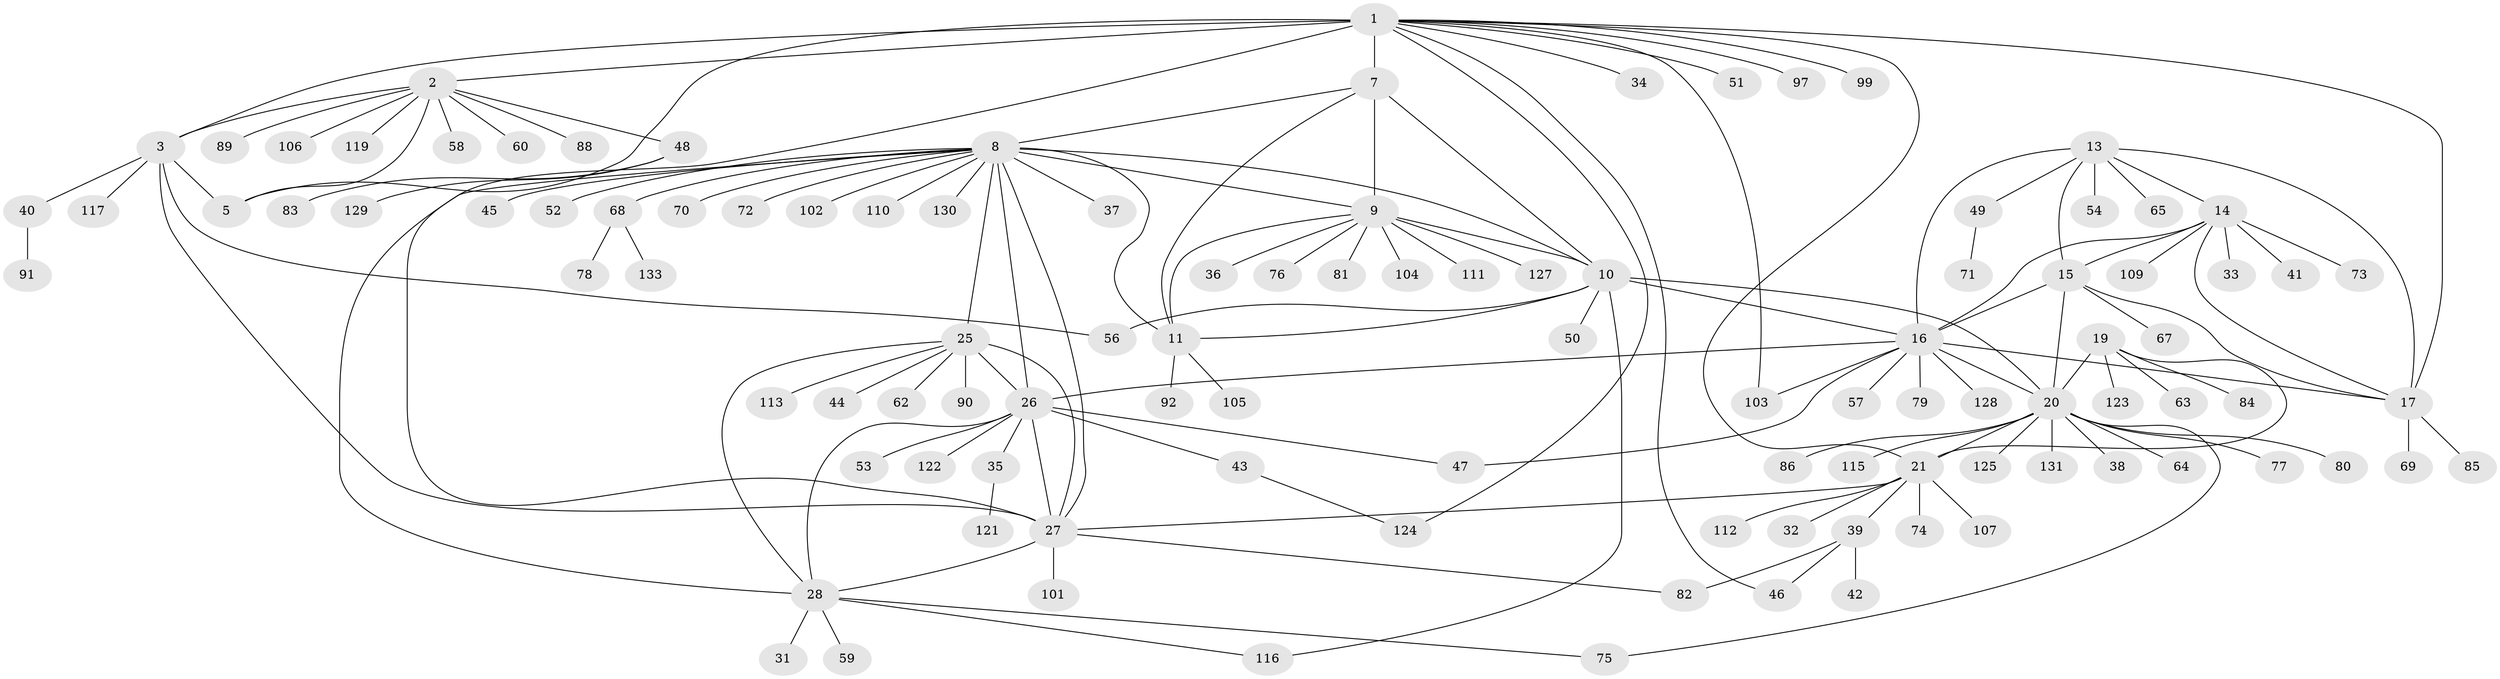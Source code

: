 // Generated by graph-tools (version 1.1) at 2025/52/02/27/25 19:52:14]
// undirected, 108 vertices, 145 edges
graph export_dot {
graph [start="1"]
  node [color=gray90,style=filled];
  1 [super="+6"];
  2 [super="+66"];
  3 [super="+4"];
  5;
  7;
  8 [super="+29"];
  9 [super="+55"];
  10 [super="+12"];
  11 [super="+61"];
  13 [super="+18"];
  14 [super="+87"];
  15;
  16 [super="+118"];
  17 [super="+96"];
  19 [super="+24"];
  20 [super="+23"];
  21 [super="+22"];
  25 [super="+95"];
  26 [super="+30"];
  27 [super="+98"];
  28 [super="+94"];
  31;
  32;
  33;
  34;
  35 [super="+126"];
  36;
  37;
  38;
  39 [super="+93"];
  40;
  41;
  42;
  43;
  44;
  45;
  46;
  47;
  48 [super="+114"];
  49;
  50;
  51;
  52;
  53 [super="+108"];
  54;
  56;
  57;
  58;
  59 [super="+120"];
  60;
  62;
  63;
  64;
  65;
  67;
  68;
  69 [super="+100"];
  70;
  71;
  72;
  73;
  74;
  75;
  76;
  77;
  78;
  79;
  80;
  81;
  82;
  83;
  84;
  85 [super="+132"];
  86;
  88;
  89;
  90;
  91;
  92;
  97;
  99;
  101;
  102;
  103;
  104;
  105;
  106;
  107;
  109;
  110;
  111;
  112;
  113;
  115;
  116;
  117;
  119;
  121;
  122;
  123;
  124;
  125;
  127;
  128;
  129;
  130;
  131;
  133;
  1 -- 2 [weight=2];
  1 -- 3 [weight=4];
  1 -- 5 [weight=2];
  1 -- 7;
  1 -- 17;
  1 -- 34;
  1 -- 51;
  1 -- 97;
  1 -- 99;
  1 -- 103;
  1 -- 124;
  1 -- 21;
  1 -- 46;
  1 -- 27;
  2 -- 3 [weight=2];
  2 -- 5;
  2 -- 48;
  2 -- 58;
  2 -- 60;
  2 -- 88;
  2 -- 89;
  2 -- 106;
  2 -- 119;
  3 -- 5 [weight=2];
  3 -- 27;
  3 -- 40;
  3 -- 56;
  3 -- 117;
  7 -- 8;
  7 -- 9;
  7 -- 10 [weight=2];
  7 -- 11;
  8 -- 9;
  8 -- 10 [weight=2];
  8 -- 11;
  8 -- 37;
  8 -- 45;
  8 -- 52;
  8 -- 70;
  8 -- 72;
  8 -- 102;
  8 -- 130;
  8 -- 68;
  8 -- 25;
  8 -- 26 [weight=2];
  8 -- 27;
  8 -- 28;
  8 -- 110;
  9 -- 10 [weight=2];
  9 -- 11;
  9 -- 36;
  9 -- 104;
  9 -- 111;
  9 -- 127;
  9 -- 81;
  9 -- 76;
  10 -- 11 [weight=2];
  10 -- 16;
  10 -- 50;
  10 -- 116;
  10 -- 56;
  10 -- 20;
  11 -- 92;
  11 -- 105;
  13 -- 14 [weight=2];
  13 -- 15 [weight=2];
  13 -- 16 [weight=2];
  13 -- 17 [weight=2];
  13 -- 54;
  13 -- 65;
  13 -- 49;
  14 -- 15;
  14 -- 16;
  14 -- 17;
  14 -- 33;
  14 -- 41;
  14 -- 73;
  14 -- 109;
  15 -- 16;
  15 -- 17;
  15 -- 67;
  15 -- 20;
  16 -- 17;
  16 -- 47;
  16 -- 57;
  16 -- 79;
  16 -- 103;
  16 -- 128;
  16 -- 26;
  16 -- 20;
  17 -- 69;
  17 -- 85;
  19 -- 20 [weight=4];
  19 -- 21 [weight=4];
  19 -- 63;
  19 -- 84;
  19 -- 123;
  20 -- 21 [weight=4];
  20 -- 38;
  20 -- 115;
  20 -- 125;
  20 -- 131;
  20 -- 64;
  20 -- 75;
  20 -- 77;
  20 -- 80;
  20 -- 86;
  21 -- 32;
  21 -- 39;
  21 -- 107;
  21 -- 112;
  21 -- 74;
  21 -- 27;
  25 -- 26 [weight=2];
  25 -- 27;
  25 -- 28;
  25 -- 44;
  25 -- 62;
  25 -- 90;
  25 -- 113;
  26 -- 27 [weight=2];
  26 -- 28 [weight=2];
  26 -- 43;
  26 -- 53;
  26 -- 35;
  26 -- 122;
  26 -- 47;
  27 -- 28;
  27 -- 82;
  27 -- 101;
  28 -- 31;
  28 -- 59;
  28 -- 75;
  28 -- 116;
  35 -- 121;
  39 -- 42;
  39 -- 46;
  39 -- 82;
  40 -- 91;
  43 -- 124;
  48 -- 83;
  48 -- 129;
  49 -- 71;
  68 -- 78;
  68 -- 133;
}
